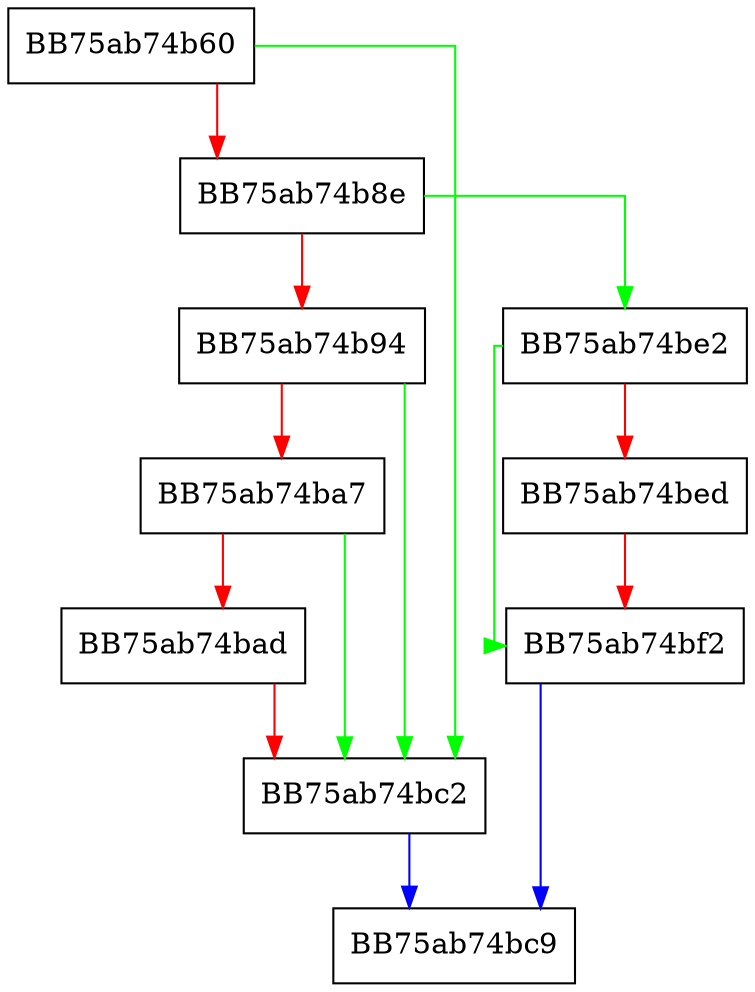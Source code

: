 digraph pfnFindFileFolder {
  node [shape="box"];
  graph [splines=ortho];
  BB75ab74b60 -> BB75ab74bc2 [color="green"];
  BB75ab74b60 -> BB75ab74b8e [color="red"];
  BB75ab74b8e -> BB75ab74be2 [color="green"];
  BB75ab74b8e -> BB75ab74b94 [color="red"];
  BB75ab74b94 -> BB75ab74bc2 [color="green"];
  BB75ab74b94 -> BB75ab74ba7 [color="red"];
  BB75ab74ba7 -> BB75ab74bc2 [color="green"];
  BB75ab74ba7 -> BB75ab74bad [color="red"];
  BB75ab74bad -> BB75ab74bc2 [color="red"];
  BB75ab74bc2 -> BB75ab74bc9 [color="blue"];
  BB75ab74be2 -> BB75ab74bf2 [color="green"];
  BB75ab74be2 -> BB75ab74bed [color="red"];
  BB75ab74bed -> BB75ab74bf2 [color="red"];
  BB75ab74bf2 -> BB75ab74bc9 [color="blue"];
}